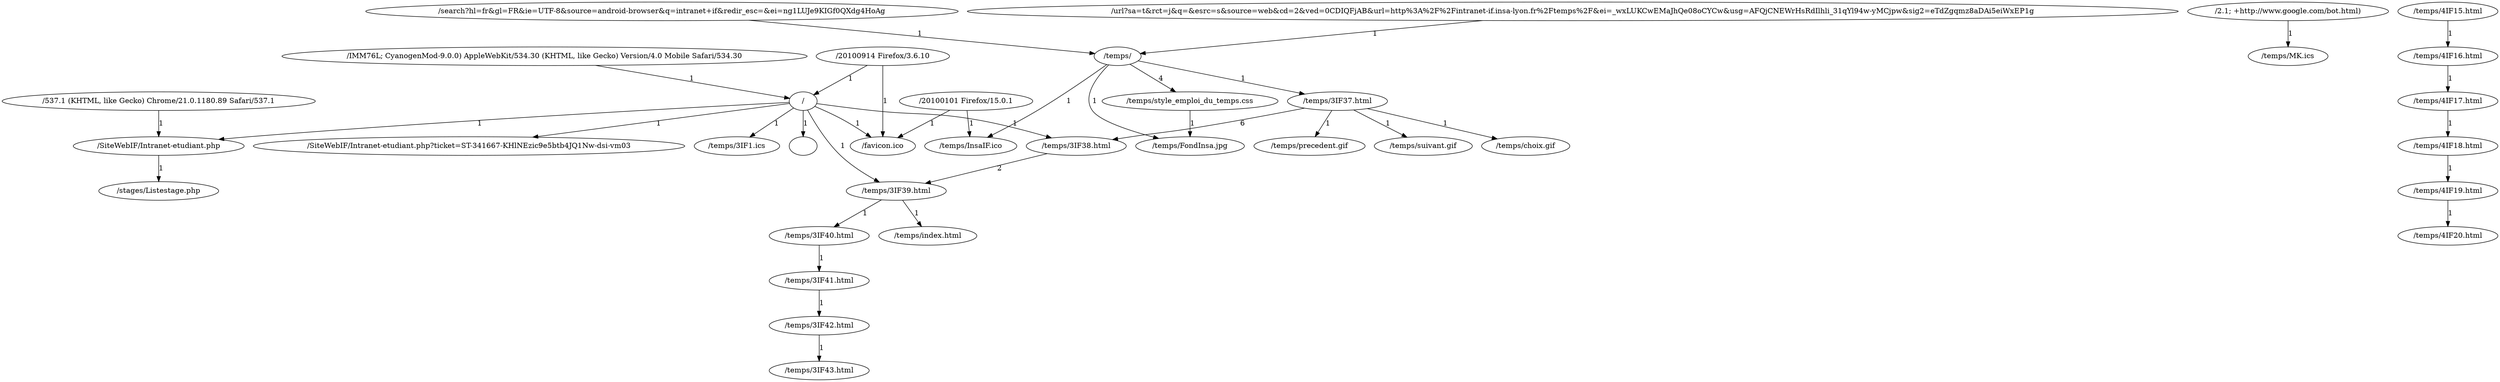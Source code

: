 digraph {
	node35[label=""];
	node19[label="/"];
	node32[label="/2.1; +http://www.google.com/bot.html)"];
	node11[label="/20100101 Firefox/15.0.1"];
	node34[label="/20100914 Firefox/3.6.10"];
	node22[label="/537.1 (KHTML, like Gecko) Chrome/21.0.1180.89 Safari/537.1"];
	node26[label="/IMM76L; CyanogenMod-9.0.0) AppleWebKit/534.30 (KHTML, like Gecko) Version/4.0 Mobile Safari/534.30"];
	node20[label="/SiteWebIF/Intranet-etudiant.php"];
	node21[label="/SiteWebIF/Intranet-etudiant.php?ticket=ST-341667-KHlNEzic9e5btb4JQ1Nw-dsi-vm03"];
	node17[label="/favicon.ico"];
	node25[label="/search?hl=fr&gl=FR&ie=UTF-8&source=android-browser&q=intranet+if&redir_esc=&ei=ng1LUJe9KIGf0QXdg4HoAg"];
	node23[label="/stages/Listestage.php"];
	node9[label="/temps/"];
	node24[label="/temps/3IF1.ics"];
	node6[label="/temps/3IF37.html"];
	node7[label="/temps/3IF38.html"];
	node18[label="/temps/3IF39.html"];
	node28[label="/temps/3IF40.html"];
	node29[label="/temps/3IF41.html"];
	node30[label="/temps/3IF42.html"];
	node31[label="/temps/3IF43.html"];
	node0[label="/temps/4IF15.html"];
	node1[label="/temps/4IF16.html"];
	node2[label="/temps/4IF17.html"];
	node3[label="/temps/4IF18.html"];
	node4[label="/temps/4IF19.html"];
	node5[label="/temps/4IF20.html"];
	node13[label="/temps/FondInsa.jpg"];
	node12[label="/temps/InsaIF.ico"];
	node33[label="/temps/MK.ics"];
	node15[label="/temps/choix.gif"];
	node27[label="/temps/index.html"];
	node14[label="/temps/precedent.gif"];
	node10[label="/temps/style_emploi_du_temps.css"];
	node16[label="/temps/suivant.gif"];
	node8[label="/url?sa=t&rct=j&q=&esrc=s&source=web&cd=2&ved=0CDIQFjAB&url=http%3A%2F%2Fintranet-if.insa-lyon.fr%2Ftemps%2F&ei=_wxLUKCwEMaJhQe08oCYCw&usg=AFQjCNEWrHsRdIlhli_31qYl94w-yMCjpw&sig2=eTdZgqmz8aDAi5eiWxEP1g"];
	node19 -> node20 [label="1"];
	node19 -> node21 [label="1"];
	node19 -> node24 [label="1"];
	node19 -> node17 [label="1"];
	node19 -> node7 [label="1"];
	node19 -> node18 [label="1"];
	node19 -> node35 [label="1"];
	node32 -> node33 [label="1"];
	node11 -> node12 [label="1"];
	node11 -> node17 [label="1"];
	node34 -> node19 [label="1"];
	node34 -> node17 [label="1"];
	node22 -> node20 [label="1"];
	node26 -> node19 [label="1"];
	node20 -> node23 [label="1"];
	node25 -> node9 [label="1"];
	node9 -> node10 [label="4"];
	node9 -> node6 [label="1"];
	node9 -> node13 [label="1"];
	node9 -> node12 [label="1"];
	node6 -> node7 [label="6"];
	node6 -> node14 [label="1"];
	node6 -> node15 [label="1"];
	node6 -> node16 [label="1"];
	node7 -> node18 [label="2"];
	node18 -> node27 [label="1"];
	node18 -> node28 [label="1"];
	node28 -> node29 [label="1"];
	node29 -> node30 [label="1"];
	node30 -> node31 [label="1"];
	node0 -> node1 [label="1"];
	node1 -> node2 [label="1"];
	node2 -> node3 [label="1"];
	node3 -> node4 [label="1"];
	node4 -> node5 [label="1"];
	node10 -> node13 [label="1"];
	node8 -> node9 [label="1"];
}